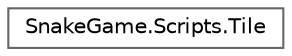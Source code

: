 digraph "Graphical Class Hierarchy"
{
 // LATEX_PDF_SIZE
  bgcolor="transparent";
  edge [fontname=Helvetica,fontsize=10,labelfontname=Helvetica,labelfontsize=10];
  node [fontname=Helvetica,fontsize=10,shape=box,height=0.2,width=0.4];
  rankdir="LR";
  Node0 [id="Node000000",label="SnakeGame.Scripts.Tile",height=0.2,width=0.4,color="grey40", fillcolor="white", style="filled",URL="$class_snake_game_1_1_scripts_1_1_tile.html",tooltip=" "];
}
